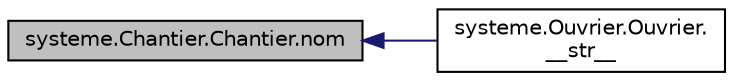 digraph "systeme.Chantier.Chantier.nom"
{
 // INTERACTIVE_SVG=YES
  edge [fontname="Helvetica",fontsize="10",labelfontname="Helvetica",labelfontsize="10"];
  node [fontname="Helvetica",fontsize="10",shape=record];
  rankdir="LR";
  Node1 [label="systeme.Chantier.Chantier.nom",height=0.2,width=0.4,color="black", fillcolor="grey75", style="filled" fontcolor="black"];
  Node1 -> Node2 [dir="back",color="midnightblue",fontsize="10",style="solid",fontname="Helvetica"];
  Node2 [label="systeme.Ouvrier.Ouvrier.\l__str__",height=0.2,width=0.4,color="black", fillcolor="white", style="filled",URL="$classsysteme_1_1_ouvrier_1_1_ouvrier.html#a95abfe80b359b428b547eb1b83aac92e"];
}
